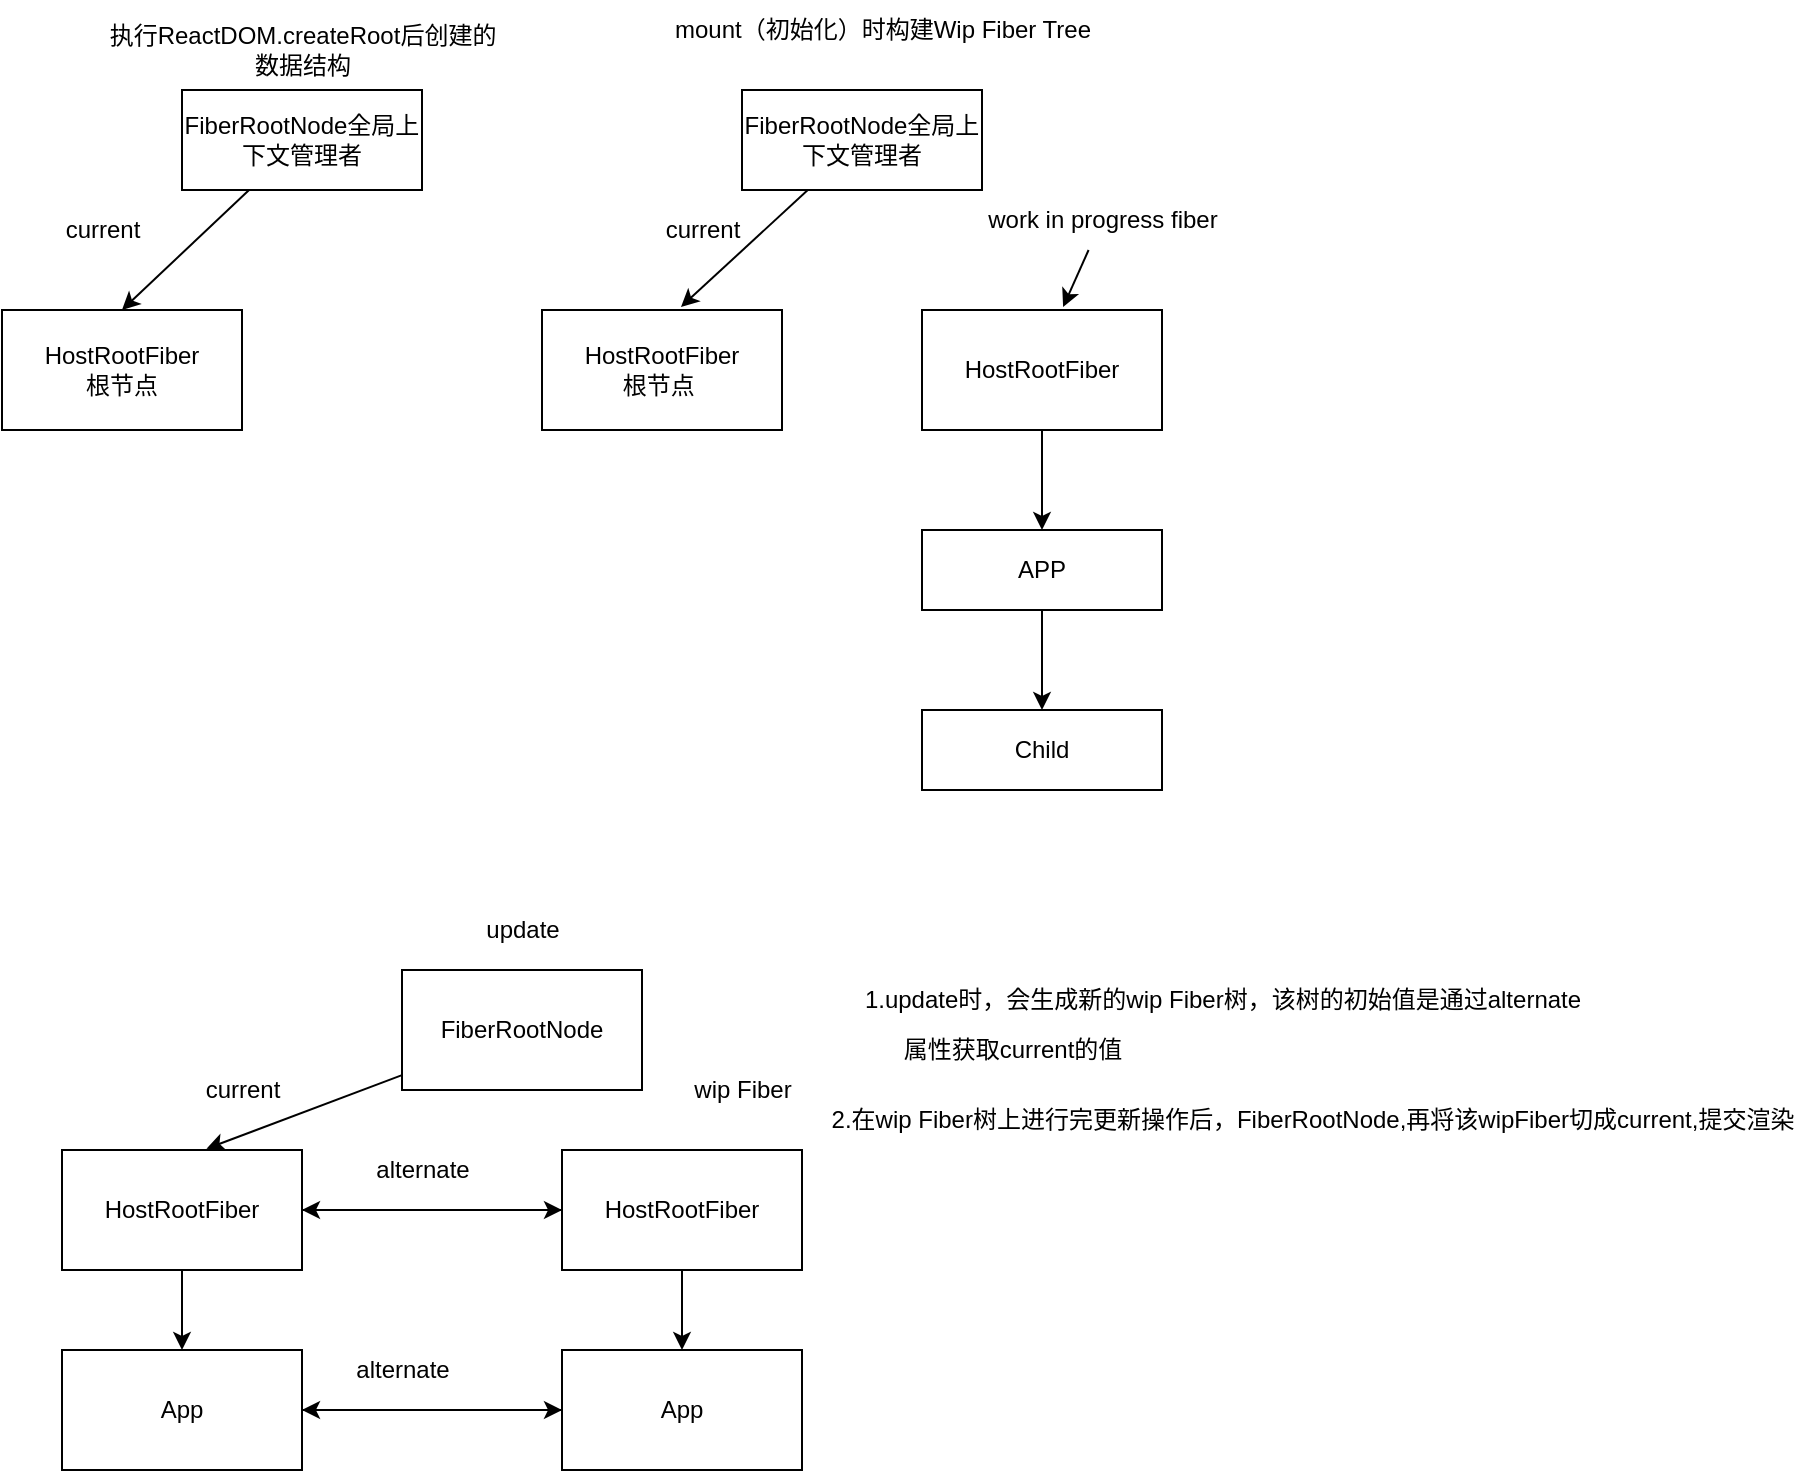 <mxfile>
    <diagram id="QT8rbrnO8nMhnuI3wqTK" name="第 1 页">
        <mxGraphModel dx="1129" dy="475" grid="1" gridSize="10" guides="1" tooltips="1" connect="1" arrows="1" fold="1" page="1" pageScale="1" pageWidth="827" pageHeight="1169" math="0" shadow="0">
            <root>
                <mxCell id="0"/>
                <mxCell id="1" parent="0"/>
                <mxCell id="2" value="执行ReactDOM.createRoot后创建的&lt;br&gt;数据结构&lt;br&gt;" style="text;html=1;align=center;verticalAlign=middle;resizable=0;points=[];autosize=1;strokeColor=none;fillColor=none;" vertex="1" parent="1">
                    <mxGeometry x="40" y="80" width="220" height="40" as="geometry"/>
                </mxCell>
                <mxCell id="6" style="edgeStyle=none;html=1;entryX=0.5;entryY=0;entryDx=0;entryDy=0;" edge="1" parent="1" source="3" target="4">
                    <mxGeometry relative="1" as="geometry"/>
                </mxCell>
                <mxCell id="3" value="FiberRootNode全局上下文管理者" style="whiteSpace=wrap;html=1;" vertex="1" parent="1">
                    <mxGeometry x="90" y="120" width="120" height="50" as="geometry"/>
                </mxCell>
                <mxCell id="4" value="HostRootFiber&lt;br&gt;根节点" style="whiteSpace=wrap;html=1;" vertex="1" parent="1">
                    <mxGeometry y="230" width="120" height="60" as="geometry"/>
                </mxCell>
                <mxCell id="7" value="current" style="text;html=1;align=center;verticalAlign=middle;resizable=0;points=[];autosize=1;strokeColor=none;fillColor=none;" vertex="1" parent="1">
                    <mxGeometry x="20" y="175" width="60" height="30" as="geometry"/>
                </mxCell>
                <mxCell id="8" value="mount（初始化）时构建Wip Fiber Tree" style="text;html=1;align=center;verticalAlign=middle;resizable=0;points=[];autosize=1;strokeColor=none;fillColor=none;" vertex="1" parent="1">
                    <mxGeometry x="325" y="75" width="230" height="30" as="geometry"/>
                </mxCell>
                <mxCell id="11" style="edgeStyle=none;html=1;entryX=0.579;entryY=-0.025;entryDx=0;entryDy=0;entryPerimeter=0;" edge="1" parent="1" source="9" target="10">
                    <mxGeometry relative="1" as="geometry"/>
                </mxCell>
                <mxCell id="9" value="FiberRootNode全局上下文管理者" style="whiteSpace=wrap;html=1;" vertex="1" parent="1">
                    <mxGeometry x="370" y="120" width="120" height="50" as="geometry"/>
                </mxCell>
                <mxCell id="10" value="HostRootFiber&lt;br&gt;根节点&amp;nbsp;" style="whiteSpace=wrap;html=1;" vertex="1" parent="1">
                    <mxGeometry x="270" y="230" width="120" height="60" as="geometry"/>
                </mxCell>
                <mxCell id="12" value="current" style="text;html=1;align=center;verticalAlign=middle;resizable=0;points=[];autosize=1;strokeColor=none;fillColor=none;" vertex="1" parent="1">
                    <mxGeometry x="320" y="175" width="60" height="30" as="geometry"/>
                </mxCell>
                <mxCell id="17" value="" style="edgeStyle=none;html=1;" edge="1" parent="1" source="13" target="16">
                    <mxGeometry relative="1" as="geometry"/>
                </mxCell>
                <mxCell id="13" value="HostRootFiber" style="whiteSpace=wrap;html=1;" vertex="1" parent="1">
                    <mxGeometry x="460" y="230" width="120" height="60" as="geometry"/>
                </mxCell>
                <mxCell id="15" style="edgeStyle=none;html=1;entryX=0.588;entryY=-0.025;entryDx=0;entryDy=0;entryPerimeter=0;" edge="1" parent="1" source="14" target="13">
                    <mxGeometry relative="1" as="geometry"/>
                </mxCell>
                <mxCell id="14" value="work in progress fiber" style="text;html=1;align=center;verticalAlign=middle;resizable=0;points=[];autosize=1;strokeColor=none;fillColor=none;" vertex="1" parent="1">
                    <mxGeometry x="480" y="170" width="140" height="30" as="geometry"/>
                </mxCell>
                <mxCell id="19" value="" style="edgeStyle=none;html=1;" edge="1" parent="1" source="16" target="18">
                    <mxGeometry relative="1" as="geometry"/>
                </mxCell>
                <mxCell id="16" value="APP" style="whiteSpace=wrap;html=1;" vertex="1" parent="1">
                    <mxGeometry x="460" y="340" width="120" height="40" as="geometry"/>
                </mxCell>
                <mxCell id="18" value="Child" style="whiteSpace=wrap;html=1;" vertex="1" parent="1">
                    <mxGeometry x="460" y="430" width="120" height="40" as="geometry"/>
                </mxCell>
                <mxCell id="21" value="update" style="text;html=1;align=center;verticalAlign=middle;resizable=0;points=[];autosize=1;strokeColor=none;fillColor=none;" vertex="1" parent="1">
                    <mxGeometry x="230" y="525" width="60" height="30" as="geometry"/>
                </mxCell>
                <mxCell id="26" style="edgeStyle=none;html=1;entryX=0.602;entryY=-0.011;entryDx=0;entryDy=0;entryPerimeter=0;" edge="1" parent="1" source="22" target="23">
                    <mxGeometry relative="1" as="geometry"/>
                </mxCell>
                <mxCell id="22" value="FiberRootNode" style="whiteSpace=wrap;html=1;" vertex="1" parent="1">
                    <mxGeometry x="200" y="560" width="120" height="60" as="geometry"/>
                </mxCell>
                <mxCell id="25" value="" style="edgeStyle=none;html=1;" edge="1" parent="1" source="23" target="24">
                    <mxGeometry relative="1" as="geometry"/>
                </mxCell>
                <mxCell id="30" style="edgeStyle=none;html=1;entryX=0;entryY=0.5;entryDx=0;entryDy=0;" edge="1" parent="1" source="23" target="28">
                    <mxGeometry relative="1" as="geometry"/>
                </mxCell>
                <mxCell id="23" value="HostRootFiber" style="whiteSpace=wrap;html=1;" vertex="1" parent="1">
                    <mxGeometry x="30" y="650" width="120" height="60" as="geometry"/>
                </mxCell>
                <mxCell id="35" style="edgeStyle=none;html=1;entryX=0;entryY=0.5;entryDx=0;entryDy=0;" edge="1" parent="1" source="24" target="33">
                    <mxGeometry relative="1" as="geometry"/>
                </mxCell>
                <mxCell id="24" value="App" style="whiteSpace=wrap;html=1;" vertex="1" parent="1">
                    <mxGeometry x="30" y="750" width="120" height="60" as="geometry"/>
                </mxCell>
                <mxCell id="27" value="current" style="text;html=1;align=center;verticalAlign=middle;resizable=0;points=[];autosize=1;strokeColor=none;fillColor=none;" vertex="1" parent="1">
                    <mxGeometry x="90" y="605" width="60" height="30" as="geometry"/>
                </mxCell>
                <mxCell id="31" style="edgeStyle=none;html=1;" edge="1" parent="1" source="28">
                    <mxGeometry relative="1" as="geometry">
                        <mxPoint x="150" y="680" as="targetPoint"/>
                    </mxGeometry>
                </mxCell>
                <mxCell id="34" value="" style="edgeStyle=none;html=1;" edge="1" parent="1" source="28" target="33">
                    <mxGeometry relative="1" as="geometry"/>
                </mxCell>
                <mxCell id="28" value="HostRootFiber" style="whiteSpace=wrap;html=1;" vertex="1" parent="1">
                    <mxGeometry x="280" y="650" width="120" height="60" as="geometry"/>
                </mxCell>
                <mxCell id="29" value="wip Fiber" style="text;html=1;align=center;verticalAlign=middle;resizable=0;points=[];autosize=1;strokeColor=none;fillColor=none;" vertex="1" parent="1">
                    <mxGeometry x="335" y="605" width="70" height="30" as="geometry"/>
                </mxCell>
                <mxCell id="32" value="alternate" style="text;html=1;align=center;verticalAlign=middle;resizable=0;points=[];autosize=1;strokeColor=none;fillColor=none;" vertex="1" parent="1">
                    <mxGeometry x="175" y="645" width="70" height="30" as="geometry"/>
                </mxCell>
                <mxCell id="36" style="edgeStyle=none;html=1;entryX=1;entryY=0.5;entryDx=0;entryDy=0;" edge="1" parent="1" source="33" target="24">
                    <mxGeometry relative="1" as="geometry"/>
                </mxCell>
                <mxCell id="33" value="App" style="whiteSpace=wrap;html=1;" vertex="1" parent="1">
                    <mxGeometry x="280" y="750" width="120" height="60" as="geometry"/>
                </mxCell>
                <mxCell id="37" value="alternate" style="text;html=1;align=center;verticalAlign=middle;resizable=0;points=[];autosize=1;strokeColor=none;fillColor=none;" vertex="1" parent="1">
                    <mxGeometry x="165" y="745" width="70" height="30" as="geometry"/>
                </mxCell>
                <mxCell id="38" value="1.update时，会生成新的wip Fiber树，该树的初始值是通过alternate" style="text;html=1;align=center;verticalAlign=middle;resizable=0;points=[];autosize=1;strokeColor=none;fillColor=none;" vertex="1" parent="1">
                    <mxGeometry x="420" y="560" width="380" height="30" as="geometry"/>
                </mxCell>
                <mxCell id="39" value="属性获取current的值" style="text;html=1;align=center;verticalAlign=middle;resizable=0;points=[];autosize=1;strokeColor=none;fillColor=none;" vertex="1" parent="1">
                    <mxGeometry x="440" y="585" width="130" height="30" as="geometry"/>
                </mxCell>
                <mxCell id="40" value="2.在wip Fiber树上进行完更新操作后，FiberRootNode,再将该wipFiber切成current,提交渲染" style="text;html=1;align=center;verticalAlign=middle;resizable=0;points=[];autosize=1;strokeColor=none;fillColor=none;" vertex="1" parent="1">
                    <mxGeometry x="405" y="620" width="500" height="30" as="geometry"/>
                </mxCell>
            </root>
        </mxGraphModel>
    </diagram>
</mxfile>